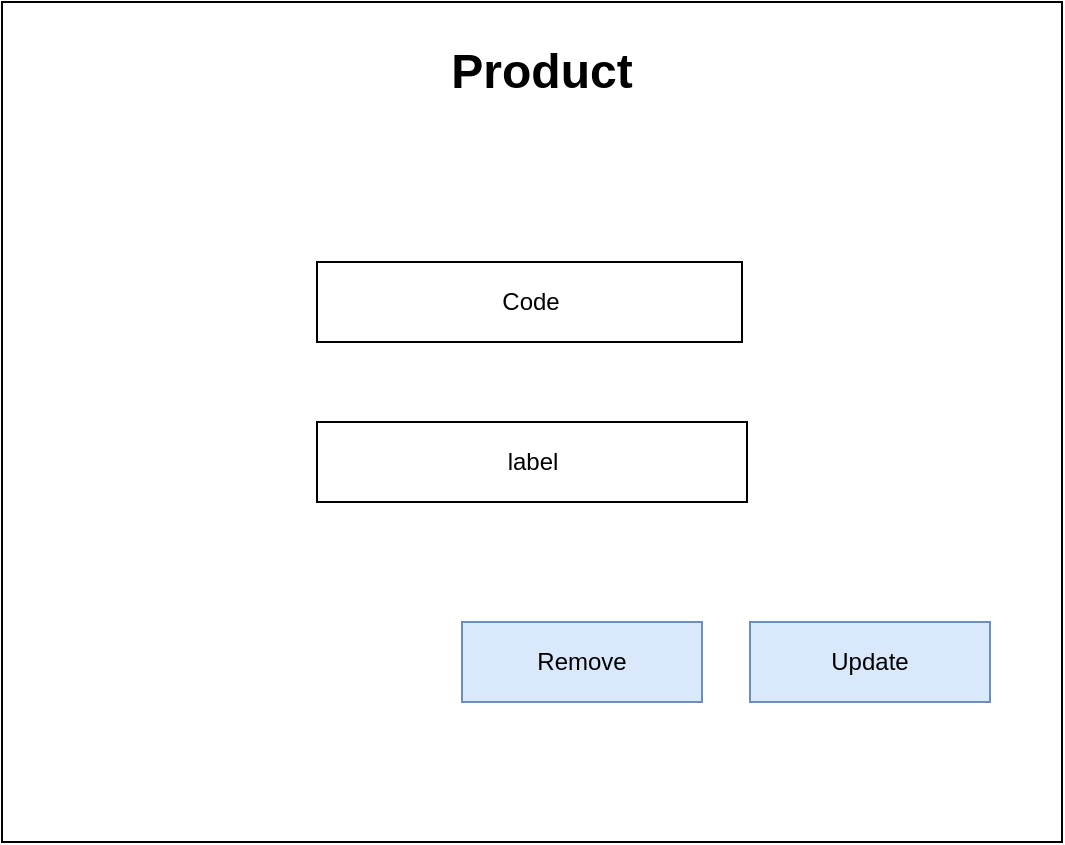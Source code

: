 <mxfile>
    <diagram id="mvfHv32imVOAOfFXWWba" name="Page-1">
        <mxGraphModel dx="197" dy="1457" grid="1" gridSize="10" guides="1" tooltips="1" connect="1" arrows="1" fold="1" page="1" pageScale="1" pageWidth="827" pageHeight="1169" math="0" shadow="0">
            <root>
                <mxCell id="0"/>
                <mxCell id="1" parent="0"/>
                <mxCell id="2" value="" style="rounded=0;whiteSpace=wrap;html=1;" parent="1" vertex="1">
                    <mxGeometry x="40" y="-70" width="530" height="420" as="geometry"/>
                </mxCell>
                <mxCell id="3" value="&lt;h1&gt;Product&lt;/h1&gt;" style="text;html=1;strokeColor=none;fillColor=none;align=center;verticalAlign=middle;whiteSpace=wrap;rounded=0;" parent="1" vertex="1">
                    <mxGeometry x="280" y="-50" width="60" height="30" as="geometry"/>
                </mxCell>
                <mxCell id="11" value="Code" style="rounded=0;whiteSpace=wrap;html=1;" parent="1" vertex="1">
                    <mxGeometry x="197.5" y="60" width="212.5" height="40" as="geometry"/>
                </mxCell>
                <mxCell id="12" value="label" style="rounded=0;whiteSpace=wrap;html=1;" parent="1" vertex="1">
                    <mxGeometry x="197.5" y="140" width="215" height="40" as="geometry"/>
                </mxCell>
                <mxCell id="21" value="Update" style="rounded=0;whiteSpace=wrap;html=1;fillColor=#dae8fc;strokeColor=#6c8ebf;" parent="1" vertex="1">
                    <mxGeometry x="414" y="240" width="120" height="40" as="geometry"/>
                </mxCell>
                <mxCell id="22" value="Remove" style="rounded=0;whiteSpace=wrap;html=1;fillColor=#dae8fc;strokeColor=#6c8ebf;" parent="1" vertex="1">
                    <mxGeometry x="270" y="240" width="120" height="40" as="geometry"/>
                </mxCell>
            </root>
        </mxGraphModel>
    </diagram>
</mxfile>